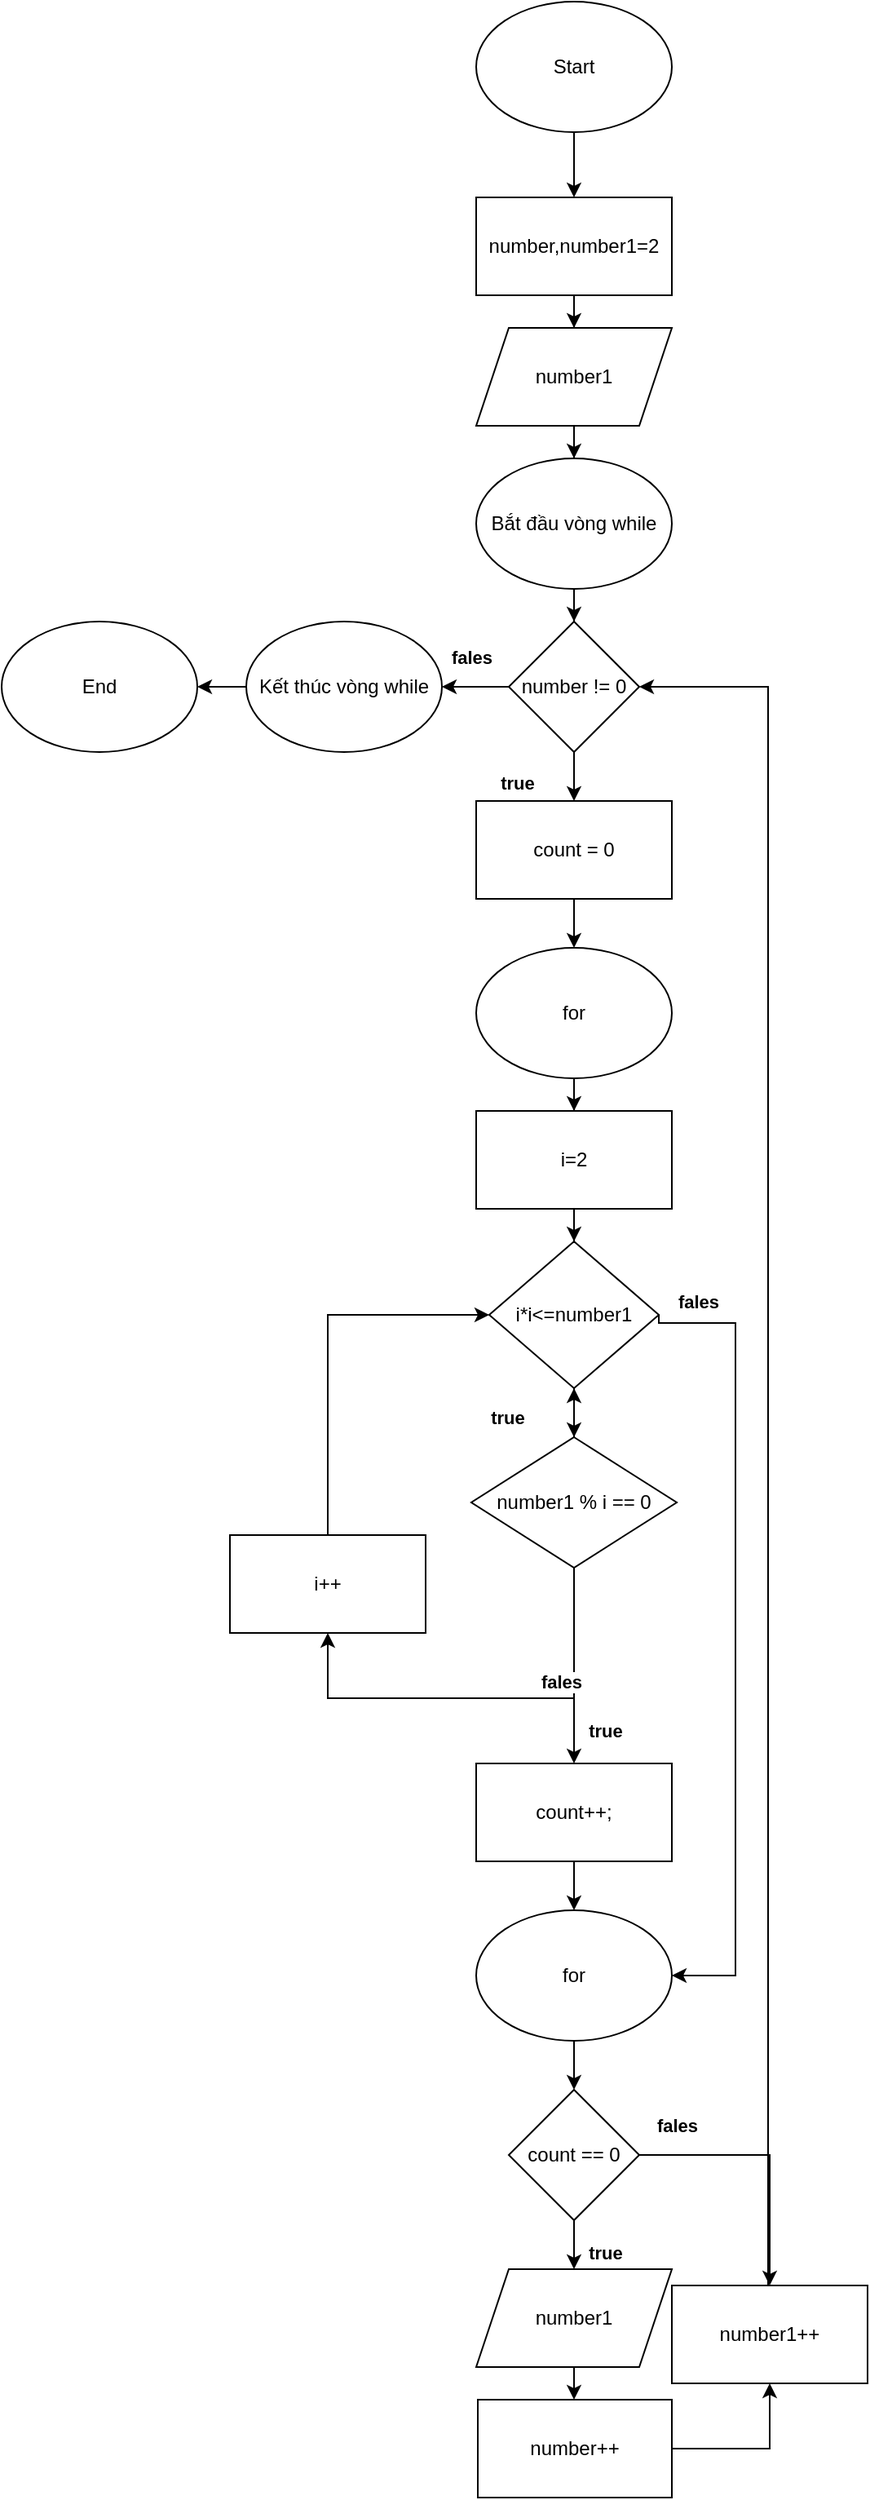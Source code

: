 <mxfile version="25.0.3">
  <diagram id="C5RBs43oDa-KdzZeNtuy" name="Page-1">
    <mxGraphModel dx="1290" dy="591" grid="1" gridSize="10" guides="1" tooltips="1" connect="1" arrows="1" fold="1" page="1" pageScale="1" pageWidth="827" pageHeight="1169" math="0" shadow="0">
      <root>
        <mxCell id="WIyWlLk6GJQsqaUBKTNV-0" />
        <mxCell id="WIyWlLk6GJQsqaUBKTNV-1" parent="WIyWlLk6GJQsqaUBKTNV-0" />
        <mxCell id="eGKg38ps1T2hqikhOcjS-3" value="" style="edgeStyle=orthogonalEdgeStyle;rounded=0;orthogonalLoop=1;jettySize=auto;html=1;" parent="WIyWlLk6GJQsqaUBKTNV-1" source="eGKg38ps1T2hqikhOcjS-0" target="eGKg38ps1T2hqikhOcjS-2" edge="1">
          <mxGeometry relative="1" as="geometry" />
        </mxCell>
        <mxCell id="eGKg38ps1T2hqikhOcjS-0" value="Start" style="ellipse;whiteSpace=wrap;html=1;" parent="WIyWlLk6GJQsqaUBKTNV-1" vertex="1">
          <mxGeometry x="351" y="630" width="120" height="80" as="geometry" />
        </mxCell>
        <mxCell id="eGKg38ps1T2hqikhOcjS-5" value="" style="edgeStyle=orthogonalEdgeStyle;rounded=0;orthogonalLoop=1;jettySize=auto;html=1;" parent="WIyWlLk6GJQsqaUBKTNV-1" source="eGKg38ps1T2hqikhOcjS-2" target="eGKg38ps1T2hqikhOcjS-4" edge="1">
          <mxGeometry relative="1" as="geometry" />
        </mxCell>
        <mxCell id="eGKg38ps1T2hqikhOcjS-2" value="number,number1=2" style="whiteSpace=wrap;html=1;" parent="WIyWlLk6GJQsqaUBKTNV-1" vertex="1">
          <mxGeometry x="351" y="750" width="120" height="60" as="geometry" />
        </mxCell>
        <mxCell id="eGKg38ps1T2hqikhOcjS-7" value="" style="edgeStyle=orthogonalEdgeStyle;rounded=0;orthogonalLoop=1;jettySize=auto;html=1;" parent="WIyWlLk6GJQsqaUBKTNV-1" source="eGKg38ps1T2hqikhOcjS-4" target="eGKg38ps1T2hqikhOcjS-6" edge="1">
          <mxGeometry relative="1" as="geometry" />
        </mxCell>
        <mxCell id="eGKg38ps1T2hqikhOcjS-4" value="number1" style="shape=parallelogram;perimeter=parallelogramPerimeter;whiteSpace=wrap;html=1;fixedSize=1;" parent="WIyWlLk6GJQsqaUBKTNV-1" vertex="1">
          <mxGeometry x="351" y="830" width="120" height="60" as="geometry" />
        </mxCell>
        <mxCell id="eGKg38ps1T2hqikhOcjS-9" value="" style="edgeStyle=orthogonalEdgeStyle;rounded=0;orthogonalLoop=1;jettySize=auto;html=1;" parent="WIyWlLk6GJQsqaUBKTNV-1" source="eGKg38ps1T2hqikhOcjS-6" target="eGKg38ps1T2hqikhOcjS-8" edge="1">
          <mxGeometry relative="1" as="geometry" />
        </mxCell>
        <mxCell id="eGKg38ps1T2hqikhOcjS-6" value="Bắt đầu vòng while" style="ellipse;whiteSpace=wrap;html=1;" parent="WIyWlLk6GJQsqaUBKTNV-1" vertex="1">
          <mxGeometry x="351" y="910" width="120" height="80" as="geometry" />
        </mxCell>
        <mxCell id="eGKg38ps1T2hqikhOcjS-11" value="" style="edgeStyle=orthogonalEdgeStyle;rounded=0;orthogonalLoop=1;jettySize=auto;html=1;" parent="WIyWlLk6GJQsqaUBKTNV-1" source="eGKg38ps1T2hqikhOcjS-8" target="eGKg38ps1T2hqikhOcjS-10" edge="1">
          <mxGeometry relative="1" as="geometry" />
        </mxCell>
        <mxCell id="eGKg38ps1T2hqikhOcjS-49" value="true" style="edgeLabel;html=1;align=center;verticalAlign=middle;resizable=0;points=[];fontStyle=1" parent="eGKg38ps1T2hqikhOcjS-11" vertex="1" connectable="0">
          <mxGeometry x="-0.148" y="2" relative="1" as="geometry">
            <mxPoint x="-33" as="offset" />
          </mxGeometry>
        </mxCell>
        <mxCell id="eGKg38ps1T2hqikhOcjS-51" value="" style="edgeStyle=orthogonalEdgeStyle;rounded=0;orthogonalLoop=1;jettySize=auto;html=1;" parent="WIyWlLk6GJQsqaUBKTNV-1" source="eGKg38ps1T2hqikhOcjS-8" target="eGKg38ps1T2hqikhOcjS-50" edge="1">
          <mxGeometry relative="1" as="geometry" />
        </mxCell>
        <mxCell id="eGKg38ps1T2hqikhOcjS-56" value="fales" style="edgeLabel;html=1;align=center;verticalAlign=bottom;resizable=0;points=[];fontStyle=1" parent="eGKg38ps1T2hqikhOcjS-51" vertex="1" connectable="0">
          <mxGeometry x="-0.228" y="-2" relative="1" as="geometry">
            <mxPoint x="-7" y="-8" as="offset" />
          </mxGeometry>
        </mxCell>
        <mxCell id="eGKg38ps1T2hqikhOcjS-8" value="number != 0" style="rhombus;whiteSpace=wrap;html=1;" parent="WIyWlLk6GJQsqaUBKTNV-1" vertex="1">
          <mxGeometry x="371" y="1010" width="80" height="80" as="geometry" />
        </mxCell>
        <mxCell id="eGKg38ps1T2hqikhOcjS-13" value="" style="edgeStyle=orthogonalEdgeStyle;rounded=0;orthogonalLoop=1;jettySize=auto;html=1;" parent="WIyWlLk6GJQsqaUBKTNV-1" source="eGKg38ps1T2hqikhOcjS-10" target="eGKg38ps1T2hqikhOcjS-12" edge="1">
          <mxGeometry relative="1" as="geometry" />
        </mxCell>
        <mxCell id="eGKg38ps1T2hqikhOcjS-10" value="count = 0" style="whiteSpace=wrap;html=1;" parent="WIyWlLk6GJQsqaUBKTNV-1" vertex="1">
          <mxGeometry x="351" y="1120" width="120" height="60" as="geometry" />
        </mxCell>
        <mxCell id="eGKg38ps1T2hqikhOcjS-15" value="" style="edgeStyle=orthogonalEdgeStyle;rounded=0;orthogonalLoop=1;jettySize=auto;html=1;" parent="WIyWlLk6GJQsqaUBKTNV-1" source="eGKg38ps1T2hqikhOcjS-12" target="eGKg38ps1T2hqikhOcjS-14" edge="1">
          <mxGeometry relative="1" as="geometry" />
        </mxCell>
        <mxCell id="eGKg38ps1T2hqikhOcjS-12" value="for" style="ellipse;whiteSpace=wrap;html=1;" parent="WIyWlLk6GJQsqaUBKTNV-1" vertex="1">
          <mxGeometry x="351" y="1210" width="120" height="80" as="geometry" />
        </mxCell>
        <mxCell id="eGKg38ps1T2hqikhOcjS-17" value="" style="edgeStyle=orthogonalEdgeStyle;rounded=0;orthogonalLoop=1;jettySize=auto;html=1;" parent="WIyWlLk6GJQsqaUBKTNV-1" source="eGKg38ps1T2hqikhOcjS-14" target="eGKg38ps1T2hqikhOcjS-16" edge="1">
          <mxGeometry relative="1" as="geometry" />
        </mxCell>
        <mxCell id="eGKg38ps1T2hqikhOcjS-14" value="i=2" style="whiteSpace=wrap;html=1;" parent="WIyWlLk6GJQsqaUBKTNV-1" vertex="1">
          <mxGeometry x="351" y="1310" width="120" height="60" as="geometry" />
        </mxCell>
        <mxCell id="eGKg38ps1T2hqikhOcjS-19" value="" style="edgeStyle=orthogonalEdgeStyle;rounded=0;orthogonalLoop=1;jettySize=auto;html=1;" parent="WIyWlLk6GJQsqaUBKTNV-1" source="eGKg38ps1T2hqikhOcjS-16" target="eGKg38ps1T2hqikhOcjS-18" edge="1">
          <mxGeometry relative="1" as="geometry" />
        </mxCell>
        <mxCell id="eGKg38ps1T2hqikhOcjS-28" value="true" style="edgeLabel;html=1;align=center;verticalAlign=middle;resizable=0;points=[];fontStyle=1" parent="eGKg38ps1T2hqikhOcjS-19" vertex="1" connectable="0">
          <mxGeometry x="-0.12" y="3" relative="1" as="geometry">
            <mxPoint x="-38" as="offset" />
          </mxGeometry>
        </mxCell>
        <mxCell id="eGKg38ps1T2hqikhOcjS-32" style="edgeStyle=orthogonalEdgeStyle;rounded=0;orthogonalLoop=1;jettySize=auto;html=1;exitX=1;exitY=0.5;exitDx=0;exitDy=0;entryX=1;entryY=0.5;entryDx=0;entryDy=0;" parent="WIyWlLk6GJQsqaUBKTNV-1" source="eGKg38ps1T2hqikhOcjS-16" target="eGKg38ps1T2hqikhOcjS-22" edge="1">
          <mxGeometry relative="1" as="geometry">
            <Array as="points">
              <mxPoint x="463" y="1440" />
              <mxPoint x="510" y="1440" />
              <mxPoint x="510" y="1840" />
            </Array>
          </mxGeometry>
        </mxCell>
        <mxCell id="eGKg38ps1T2hqikhOcjS-34" value="fales" style="edgeLabel;html=1;align=center;verticalAlign=bottom;resizable=0;points=[];fontStyle=1" parent="eGKg38ps1T2hqikhOcjS-32" vertex="1" connectable="0">
          <mxGeometry x="-0.883" y="2" relative="1" as="geometry">
            <mxPoint y="-3" as="offset" />
          </mxGeometry>
        </mxCell>
        <mxCell id="eGKg38ps1T2hqikhOcjS-16" value="i*i&amp;lt;=number1" style="rhombus;whiteSpace=wrap;html=1;" parent="WIyWlLk6GJQsqaUBKTNV-1" vertex="1">
          <mxGeometry x="359" y="1390" width="104" height="90" as="geometry" />
        </mxCell>
        <mxCell id="eGKg38ps1T2hqikhOcjS-21" value="" style="edgeStyle=orthogonalEdgeStyle;rounded=0;orthogonalLoop=1;jettySize=auto;html=1;" parent="WIyWlLk6GJQsqaUBKTNV-1" source="eGKg38ps1T2hqikhOcjS-18" target="eGKg38ps1T2hqikhOcjS-20" edge="1">
          <mxGeometry relative="1" as="geometry" />
        </mxCell>
        <mxCell id="eGKg38ps1T2hqikhOcjS-25" value="" style="edgeStyle=orthogonalEdgeStyle;rounded=0;orthogonalLoop=1;jettySize=auto;html=1;" parent="WIyWlLk6GJQsqaUBKTNV-1" source="eGKg38ps1T2hqikhOcjS-18" target="eGKg38ps1T2hqikhOcjS-24" edge="1">
          <mxGeometry relative="1" as="geometry">
            <Array as="points">
              <mxPoint x="411" y="1670" />
              <mxPoint x="260" y="1670" />
            </Array>
          </mxGeometry>
        </mxCell>
        <mxCell id="eGKg38ps1T2hqikhOcjS-30" value="true" style="edgeLabel;html=1;align=center;verticalAlign=middle;resizable=0;points=[];fontStyle=1" parent="eGKg38ps1T2hqikhOcjS-25" vertex="1" connectable="0">
          <mxGeometry x="-0.084" y="-3" relative="1" as="geometry">
            <mxPoint x="63" y="23" as="offset" />
          </mxGeometry>
        </mxCell>
        <mxCell id="eGKg38ps1T2hqikhOcjS-31" value="fales" style="edgeLabel;html=1;align=center;verticalAlign=middle;resizable=0;points=[];fontStyle=1" parent="eGKg38ps1T2hqikhOcjS-25" vertex="1" connectable="0">
          <mxGeometry x="-0.108" relative="1" as="geometry">
            <mxPoint x="33" y="-10" as="offset" />
          </mxGeometry>
        </mxCell>
        <mxCell id="o4pydqwwRJ6P4wRBfWmL-1" value="" style="edgeStyle=orthogonalEdgeStyle;rounded=0;orthogonalLoop=1;jettySize=auto;html=1;" edge="1" parent="WIyWlLk6GJQsqaUBKTNV-1" source="eGKg38ps1T2hqikhOcjS-18" target="eGKg38ps1T2hqikhOcjS-16">
          <mxGeometry relative="1" as="geometry" />
        </mxCell>
        <mxCell id="eGKg38ps1T2hqikhOcjS-18" value="number1 % i == 0" style="rhombus;whiteSpace=wrap;html=1;" parent="WIyWlLk6GJQsqaUBKTNV-1" vertex="1">
          <mxGeometry x="348" y="1510" width="126" height="80" as="geometry" />
        </mxCell>
        <mxCell id="eGKg38ps1T2hqikhOcjS-23" value="" style="edgeStyle=orthogonalEdgeStyle;rounded=0;orthogonalLoop=1;jettySize=auto;html=1;" parent="WIyWlLk6GJQsqaUBKTNV-1" source="eGKg38ps1T2hqikhOcjS-20" target="eGKg38ps1T2hqikhOcjS-22" edge="1">
          <mxGeometry relative="1" as="geometry" />
        </mxCell>
        <mxCell id="eGKg38ps1T2hqikhOcjS-20" value="count++;" style="whiteSpace=wrap;html=1;" parent="WIyWlLk6GJQsqaUBKTNV-1" vertex="1">
          <mxGeometry x="351" y="1710" width="120" height="60" as="geometry" />
        </mxCell>
        <mxCell id="eGKg38ps1T2hqikhOcjS-36" value="" style="edgeStyle=orthogonalEdgeStyle;rounded=0;orthogonalLoop=1;jettySize=auto;html=1;" parent="WIyWlLk6GJQsqaUBKTNV-1" source="eGKg38ps1T2hqikhOcjS-22" target="eGKg38ps1T2hqikhOcjS-35" edge="1">
          <mxGeometry relative="1" as="geometry" />
        </mxCell>
        <mxCell id="eGKg38ps1T2hqikhOcjS-22" value="for" style="ellipse;whiteSpace=wrap;html=1;" parent="WIyWlLk6GJQsqaUBKTNV-1" vertex="1">
          <mxGeometry x="351" y="1800" width="120" height="80" as="geometry" />
        </mxCell>
        <mxCell id="eGKg38ps1T2hqikhOcjS-26" style="edgeStyle=orthogonalEdgeStyle;rounded=0;orthogonalLoop=1;jettySize=auto;html=1;exitX=0.5;exitY=0;exitDx=0;exitDy=0;entryX=0;entryY=0.5;entryDx=0;entryDy=0;" parent="WIyWlLk6GJQsqaUBKTNV-1" source="eGKg38ps1T2hqikhOcjS-24" target="eGKg38ps1T2hqikhOcjS-16" edge="1">
          <mxGeometry relative="1" as="geometry">
            <Array as="points">
              <mxPoint x="260" y="1435" />
            </Array>
          </mxGeometry>
        </mxCell>
        <mxCell id="eGKg38ps1T2hqikhOcjS-24" value="i++" style="whiteSpace=wrap;html=1;" parent="WIyWlLk6GJQsqaUBKTNV-1" vertex="1">
          <mxGeometry x="200" y="1570" width="120" height="60" as="geometry" />
        </mxCell>
        <mxCell id="eGKg38ps1T2hqikhOcjS-38" value="" style="edgeStyle=orthogonalEdgeStyle;rounded=0;orthogonalLoop=1;jettySize=auto;html=1;" parent="WIyWlLk6GJQsqaUBKTNV-1" source="eGKg38ps1T2hqikhOcjS-35" target="eGKg38ps1T2hqikhOcjS-37" edge="1">
          <mxGeometry relative="1" as="geometry" />
        </mxCell>
        <mxCell id="eGKg38ps1T2hqikhOcjS-47" value="fales" style="edgeLabel;html=1;align=center;verticalAlign=bottom;resizable=0;points=[];fontStyle=1" parent="eGKg38ps1T2hqikhOcjS-38" vertex="1" connectable="0">
          <mxGeometry x="-0.278" y="2" relative="1" as="geometry">
            <mxPoint x="-35" y="-8" as="offset" />
          </mxGeometry>
        </mxCell>
        <mxCell id="eGKg38ps1T2hqikhOcjS-42" value="" style="edgeStyle=orthogonalEdgeStyle;rounded=0;orthogonalLoop=1;jettySize=auto;html=1;" parent="WIyWlLk6GJQsqaUBKTNV-1" source="eGKg38ps1T2hqikhOcjS-35" target="eGKg38ps1T2hqikhOcjS-41" edge="1">
          <mxGeometry relative="1" as="geometry" />
        </mxCell>
        <mxCell id="eGKg38ps1T2hqikhOcjS-46" value="true" style="edgeLabel;html=1;align=center;verticalAlign=middle;resizable=0;points=[];fontStyle=1" parent="eGKg38ps1T2hqikhOcjS-42" vertex="1" connectable="0">
          <mxGeometry x="-0.187" relative="1" as="geometry">
            <mxPoint x="19" as="offset" />
          </mxGeometry>
        </mxCell>
        <mxCell id="eGKg38ps1T2hqikhOcjS-35" value="count == 0" style="rhombus;whiteSpace=wrap;html=1;" parent="WIyWlLk6GJQsqaUBKTNV-1" vertex="1">
          <mxGeometry x="371" y="1910" width="80" height="80" as="geometry" />
        </mxCell>
        <mxCell id="eGKg38ps1T2hqikhOcjS-44" value="" style="edgeStyle=orthogonalEdgeStyle;rounded=0;orthogonalLoop=1;jettySize=auto;html=1;" parent="WIyWlLk6GJQsqaUBKTNV-1" source="eGKg38ps1T2hqikhOcjS-41" target="eGKg38ps1T2hqikhOcjS-43" edge="1">
          <mxGeometry relative="1" as="geometry" />
        </mxCell>
        <mxCell id="eGKg38ps1T2hqikhOcjS-41" value="number1" style="shape=parallelogram;perimeter=parallelogramPerimeter;whiteSpace=wrap;html=1;fixedSize=1;" parent="WIyWlLk6GJQsqaUBKTNV-1" vertex="1">
          <mxGeometry x="351" y="2020" width="120" height="60" as="geometry" />
        </mxCell>
        <mxCell id="eGKg38ps1T2hqikhOcjS-54" style="edgeStyle=orthogonalEdgeStyle;rounded=0;orthogonalLoop=1;jettySize=auto;html=1;exitX=1;exitY=0.5;exitDx=0;exitDy=0;entryX=0.5;entryY=1;entryDx=0;entryDy=0;" parent="WIyWlLk6GJQsqaUBKTNV-1" source="eGKg38ps1T2hqikhOcjS-43" target="eGKg38ps1T2hqikhOcjS-37" edge="1">
          <mxGeometry relative="1" as="geometry" />
        </mxCell>
        <mxCell id="eGKg38ps1T2hqikhOcjS-43" value="number++" style="whiteSpace=wrap;html=1;" parent="WIyWlLk6GJQsqaUBKTNV-1" vertex="1">
          <mxGeometry x="352" y="2100" width="119" height="60" as="geometry" />
        </mxCell>
        <mxCell id="eGKg38ps1T2hqikhOcjS-55" style="edgeStyle=orthogonalEdgeStyle;rounded=0;orthogonalLoop=1;jettySize=auto;html=1;exitX=0.5;exitY=0;exitDx=0;exitDy=0;entryX=1;entryY=0.5;entryDx=0;entryDy=0;" parent="WIyWlLk6GJQsqaUBKTNV-1" edge="1">
          <mxGeometry relative="1" as="geometry">
            <mxPoint x="580" y="2040" as="sourcePoint" />
            <mxPoint x="451" y="1050" as="targetPoint" />
            <Array as="points">
              <mxPoint x="530" y="2040" />
              <mxPoint x="530" y="1050" />
            </Array>
          </mxGeometry>
        </mxCell>
        <mxCell id="eGKg38ps1T2hqikhOcjS-37" value="number1++" style="whiteSpace=wrap;html=1;" parent="WIyWlLk6GJQsqaUBKTNV-1" vertex="1">
          <mxGeometry x="471" y="2030" width="120" height="60" as="geometry" />
        </mxCell>
        <mxCell id="eGKg38ps1T2hqikhOcjS-53" value="" style="edgeStyle=orthogonalEdgeStyle;rounded=0;orthogonalLoop=1;jettySize=auto;html=1;" parent="WIyWlLk6GJQsqaUBKTNV-1" source="eGKg38ps1T2hqikhOcjS-50" target="eGKg38ps1T2hqikhOcjS-52" edge="1">
          <mxGeometry relative="1" as="geometry" />
        </mxCell>
        <mxCell id="eGKg38ps1T2hqikhOcjS-50" value="Kết thúc vòng while" style="ellipse;whiteSpace=wrap;html=1;" parent="WIyWlLk6GJQsqaUBKTNV-1" vertex="1">
          <mxGeometry x="210" y="1010" width="120" height="80" as="geometry" />
        </mxCell>
        <mxCell id="eGKg38ps1T2hqikhOcjS-52" value="End" style="ellipse;whiteSpace=wrap;html=1;" parent="WIyWlLk6GJQsqaUBKTNV-1" vertex="1">
          <mxGeometry x="60" y="1010" width="120" height="80" as="geometry" />
        </mxCell>
      </root>
    </mxGraphModel>
  </diagram>
</mxfile>
